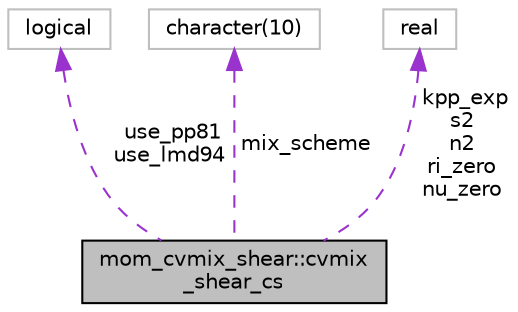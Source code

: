 digraph "mom_cvmix_shear::cvmix_shear_cs"
{
 // INTERACTIVE_SVG=YES
  edge [fontname="Helvetica",fontsize="10",labelfontname="Helvetica",labelfontsize="10"];
  node [fontname="Helvetica",fontsize="10",shape=record];
  Node1 [label="mom_cvmix_shear::cvmix\l_shear_cs",height=0.2,width=0.4,color="black", fillcolor="grey75", style="filled", fontcolor="black"];
  Node2 -> Node1 [dir="back",color="darkorchid3",fontsize="10",style="dashed",label=" use_pp81\nuse_lmd94" ,fontname="Helvetica"];
  Node2 [label="logical",height=0.2,width=0.4,color="grey75", fillcolor="white", style="filled"];
  Node3 -> Node1 [dir="back",color="darkorchid3",fontsize="10",style="dashed",label=" mix_scheme" ,fontname="Helvetica"];
  Node3 [label="character(10)",height=0.2,width=0.4,color="grey75", fillcolor="white", style="filled"];
  Node4 -> Node1 [dir="back",color="darkorchid3",fontsize="10",style="dashed",label=" kpp_exp\ns2\nn2\nri_zero\nnu_zero" ,fontname="Helvetica"];
  Node4 [label="real",height=0.2,width=0.4,color="grey75", fillcolor="white", style="filled"];
}
